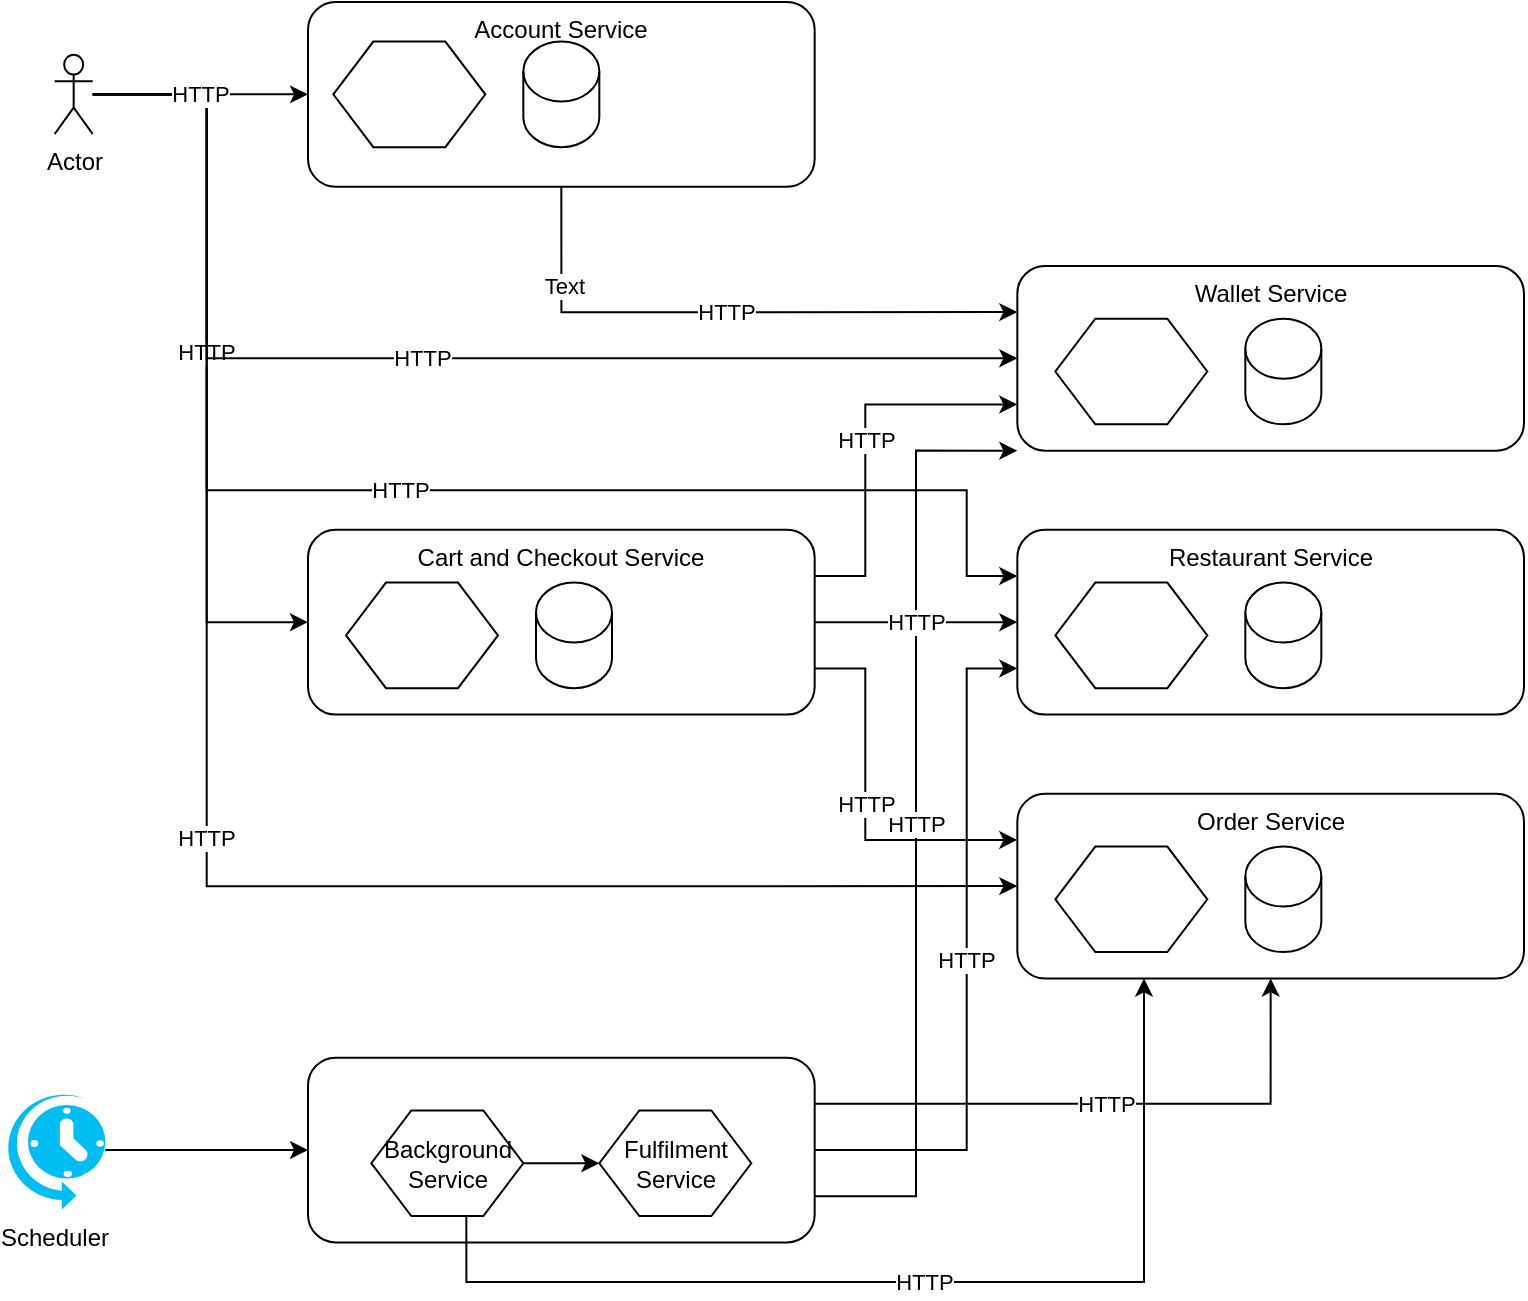 <mxfile version="15.2.9" type="github"><diagram id="o9EZWHCviOSnrWezL6qb" name="Page-1"><mxGraphModel dx="1600" dy="802" grid="1" gridSize="10" guides="1" tooltips="1" connect="1" arrows="1" fold="1" page="1" pageScale="1" pageWidth="850" pageHeight="1100" math="0" shadow="0"><root><mxCell id="0"/><mxCell id="1" parent="0"/><mxCell id="M2DYAOd6y9g3BcFOM5_C-66" value="" style="group" parent="1" vertex="1" connectable="0"><mxGeometry x="40" y="80" width="760" height="640" as="geometry"/></mxCell><mxCell id="FiKg5R4BdbLRfOR_dUQ7-11" value="Scheduler" style="verticalLabelPosition=bottom;html=1;verticalAlign=top;align=center;strokeColor=none;fillColor=#00BEF2;shape=mxgraph.azure.scheduler;pointerEvents=1;" parent="M2DYAOd6y9g3BcFOM5_C-66" vertex="1"><mxGeometry y="544.33" width="50.667" height="59.381" as="geometry"/></mxCell><mxCell id="M2DYAOd6y9g3BcFOM5_C-17" value="Actor" style="shape=umlActor;verticalLabelPosition=bottom;verticalAlign=top;html=1;outlineConnect=0;" parent="M2DYAOd6y9g3BcFOM5_C-66" vertex="1"><mxGeometry x="25.333" y="26.392" width="19" height="39.588" as="geometry"/></mxCell><mxCell id="M2DYAOd6y9g3BcFOM5_C-29" value="" style="rounded=1;whiteSpace=wrap;html=1;verticalAlign=top;" parent="M2DYAOd6y9g3BcFOM5_C-66" vertex="1"><mxGeometry x="152" y="527.835" width="253.333" height="92.371" as="geometry"/></mxCell><mxCell id="M2DYAOd6y9g3BcFOM5_C-57" style="edgeStyle=orthogonalEdgeStyle;rounded=0;orthogonalLoop=1;jettySize=auto;html=1;entryX=0;entryY=0.5;entryDx=0;entryDy=0;" parent="M2DYAOd6y9g3BcFOM5_C-66" source="FiKg5R4BdbLRfOR_dUQ7-11" target="M2DYAOd6y9g3BcFOM5_C-29" edge="1"><mxGeometry relative="1" as="geometry"><mxPoint x="152" y="705.979" as="targetPoint"/></mxGeometry></mxCell><mxCell id="M2DYAOd6y9g3BcFOM5_C-30" value="Fulfilment Service" style="shape=hexagon;perimeter=hexagonPerimeter2;whiteSpace=wrap;html=1;fixedSize=1;" parent="M2DYAOd6y9g3BcFOM5_C-66" vertex="1"><mxGeometry x="297.667" y="554.227" width="76" height="52.784" as="geometry"/></mxCell><mxCell id="M2DYAOd6y9g3BcFOM5_C-62" style="edgeStyle=orthogonalEdgeStyle;rounded=0;orthogonalLoop=1;jettySize=auto;html=1;entryX=0;entryY=0.5;entryDx=0;entryDy=0;" parent="M2DYAOd6y9g3BcFOM5_C-66" source="M2DYAOd6y9g3BcFOM5_C-55" target="M2DYAOd6y9g3BcFOM5_C-30" edge="1"><mxGeometry relative="1" as="geometry"/></mxCell><mxCell id="M2DYAOd6y9g3BcFOM5_C-55" value="Background Service" style="shape=hexagon;perimeter=hexagonPerimeter2;whiteSpace=wrap;html=1;fixedSize=1;" parent="M2DYAOd6y9g3BcFOM5_C-66" vertex="1"><mxGeometry x="183.667" y="554.227" width="76" height="52.784" as="geometry"/></mxCell><mxCell id="M2DYAOd6y9g3BcFOM5_C-11" value="Cart and Checkout Service" style="rounded=1;whiteSpace=wrap;html=1;verticalAlign=top;" parent="M2DYAOd6y9g3BcFOM5_C-66" vertex="1"><mxGeometry x="152" y="263.918" width="253.333" height="92.371" as="geometry"/></mxCell><mxCell id="M2DYAOd6y9g3BcFOM5_C-41" value="HTTP" style="edgeStyle=orthogonalEdgeStyle;rounded=0;orthogonalLoop=1;jettySize=auto;html=1;entryX=0;entryY=0.5;entryDx=0;entryDy=0;" parent="M2DYAOd6y9g3BcFOM5_C-66" source="M2DYAOd6y9g3BcFOM5_C-17" target="M2DYAOd6y9g3BcFOM5_C-11" edge="1"><mxGeometry relative="1" as="geometry"><Array as="points"><mxPoint x="101.333" y="46.186"/><mxPoint x="101.333" y="310.103"/></Array></mxGeometry></mxCell><mxCell id="M2DYAOd6y9g3BcFOM5_C-12" value="" style="shape=hexagon;perimeter=hexagonPerimeter2;whiteSpace=wrap;html=1;fixedSize=1;" parent="M2DYAOd6y9g3BcFOM5_C-66" vertex="1"><mxGeometry x="171" y="290.309" width="76" height="52.784" as="geometry"/></mxCell><mxCell id="M2DYAOd6y9g3BcFOM5_C-13" value="" style="shape=cylinder3;whiteSpace=wrap;html=1;boundedLbl=1;backgroundOutline=1;size=15;" parent="M2DYAOd6y9g3BcFOM5_C-66" vertex="1"><mxGeometry x="266" y="290.309" width="38" height="52.784" as="geometry"/></mxCell><mxCell id="6qirfYRovLReiSWvF6zd-9" value="Wallet Service" style="rounded=1;whiteSpace=wrap;html=1;verticalAlign=top;" parent="M2DYAOd6y9g3BcFOM5_C-66" vertex="1"><mxGeometry x="506.667" y="131.959" width="253.333" height="92.371" as="geometry"/></mxCell><mxCell id="M2DYAOd6y9g3BcFOM5_C-22" value="HTTP" style="edgeStyle=orthogonalEdgeStyle;rounded=0;orthogonalLoop=1;jettySize=auto;html=1;entryX=0;entryY=0.5;entryDx=0;entryDy=0;" parent="M2DYAOd6y9g3BcFOM5_C-66" source="M2DYAOd6y9g3BcFOM5_C-17" target="6qirfYRovLReiSWvF6zd-9" edge="1"><mxGeometry relative="1" as="geometry"><Array as="points"><mxPoint x="101.333" y="46.186"/><mxPoint x="101.333" y="178.144"/></Array></mxGeometry></mxCell><mxCell id="M2DYAOd6y9g3BcFOM5_C-37" value="HTTP" style="edgeStyle=orthogonalEdgeStyle;rounded=0;orthogonalLoop=1;jettySize=auto;html=1;entryX=0;entryY=1;entryDx=0;entryDy=0;exitX=1;exitY=0.75;exitDx=0;exitDy=0;" parent="M2DYAOd6y9g3BcFOM5_C-66" source="M2DYAOd6y9g3BcFOM5_C-29" target="6qirfYRovLReiSWvF6zd-9" edge="1"><mxGeometry relative="1" as="geometry"><Array as="points"><mxPoint x="456" y="597.113"/><mxPoint x="456" y="224.33"/></Array></mxGeometry></mxCell><mxCell id="M2DYAOd6y9g3BcFOM5_C-26" value="HTTP" style="edgeStyle=orthogonalEdgeStyle;rounded=0;orthogonalLoop=1;jettySize=auto;html=1;exitX=1;exitY=0.25;exitDx=0;exitDy=0;entryX=0;entryY=0.75;entryDx=0;entryDy=0;" parent="M2DYAOd6y9g3BcFOM5_C-66" source="M2DYAOd6y9g3BcFOM5_C-11" target="6qirfYRovLReiSWvF6zd-9" edge="1"><mxGeometry relative="1" as="geometry"><Array as="points"><mxPoint x="430.667" y="287.01"/><mxPoint x="430.667" y="201.237"/></Array></mxGeometry></mxCell><mxCell id="ZmPZc7sQwklku9oBvA5O-7" value="" style="shape=hexagon;perimeter=hexagonPerimeter2;whiteSpace=wrap;html=1;fixedSize=1;" parent="M2DYAOd6y9g3BcFOM5_C-66" vertex="1"><mxGeometry x="525.667" y="158.351" width="76" height="52.784" as="geometry"/></mxCell><mxCell id="ZmPZc7sQwklku9oBvA5O-8" value="" style="shape=cylinder3;whiteSpace=wrap;html=1;boundedLbl=1;backgroundOutline=1;size=15;" parent="M2DYAOd6y9g3BcFOM5_C-66" vertex="1"><mxGeometry x="620.667" y="158.351" width="38" height="52.784" as="geometry"/></mxCell><mxCell id="M2DYAOd6y9g3BcFOM5_C-3" value="Restaurant Service" style="rounded=1;whiteSpace=wrap;html=1;verticalAlign=top;" parent="M2DYAOd6y9g3BcFOM5_C-66" vertex="1"><mxGeometry x="506.667" y="263.918" width="253.333" height="92.371" as="geometry"/></mxCell><mxCell id="M2DYAOd6y9g3BcFOM5_C-39" value="HTTP" style="edgeStyle=orthogonalEdgeStyle;rounded=0;orthogonalLoop=1;jettySize=auto;html=1;entryX=0;entryY=0.25;entryDx=0;entryDy=0;" parent="M2DYAOd6y9g3BcFOM5_C-66" source="M2DYAOd6y9g3BcFOM5_C-17" target="M2DYAOd6y9g3BcFOM5_C-3" edge="1"><mxGeometry relative="1" as="geometry"><Array as="points"><mxPoint x="101.333" y="46.186"/><mxPoint x="101.333" y="244.124"/><mxPoint x="481.333" y="244.124"/><mxPoint x="481.333" y="287.01"/></Array></mxGeometry></mxCell><mxCell id="M2DYAOd6y9g3BcFOM5_C-52" value="HTTP" style="edgeStyle=orthogonalEdgeStyle;rounded=0;orthogonalLoop=1;jettySize=auto;html=1;entryX=0;entryY=0.75;entryDx=0;entryDy=0;" parent="M2DYAOd6y9g3BcFOM5_C-66" source="M2DYAOd6y9g3BcFOM5_C-29" target="M2DYAOd6y9g3BcFOM5_C-3" edge="1"><mxGeometry relative="1" as="geometry"><Array as="points"><mxPoint x="481.333" y="574.021"/><mxPoint x="481.333" y="333.196"/></Array></mxGeometry></mxCell><mxCell id="M2DYAOd6y9g3BcFOM5_C-27" value="HTTP" style="edgeStyle=orthogonalEdgeStyle;rounded=0;orthogonalLoop=1;jettySize=auto;html=1;exitX=1;exitY=0.5;exitDx=0;exitDy=0;entryX=0;entryY=0.5;entryDx=0;entryDy=0;" parent="M2DYAOd6y9g3BcFOM5_C-66" source="M2DYAOd6y9g3BcFOM5_C-11" target="M2DYAOd6y9g3BcFOM5_C-3" edge="1"><mxGeometry relative="1" as="geometry"><Array as="points"><mxPoint x="449.667" y="310.103"/><mxPoint x="449.667" y="310.103"/></Array></mxGeometry></mxCell><mxCell id="M2DYAOd6y9g3BcFOM5_C-4" value="" style="shape=hexagon;perimeter=hexagonPerimeter2;whiteSpace=wrap;html=1;fixedSize=1;" parent="M2DYAOd6y9g3BcFOM5_C-66" vertex="1"><mxGeometry x="525.667" y="290.309" width="76" height="52.784" as="geometry"/></mxCell><mxCell id="M2DYAOd6y9g3BcFOM5_C-5" value="" style="shape=cylinder3;whiteSpace=wrap;html=1;boundedLbl=1;backgroundOutline=1;size=15;" parent="M2DYAOd6y9g3BcFOM5_C-66" vertex="1"><mxGeometry x="620.667" y="290.309" width="38" height="52.784" as="geometry"/></mxCell><mxCell id="M2DYAOd6y9g3BcFOM5_C-43" value="Order Service" style="rounded=1;whiteSpace=wrap;html=1;verticalAlign=top;" parent="M2DYAOd6y9g3BcFOM5_C-66" vertex="1"><mxGeometry x="506.667" y="395.876" width="253.333" height="92.371" as="geometry"/></mxCell><mxCell id="M2DYAOd6y9g3BcFOM5_C-49" value="HTTP" style="edgeStyle=orthogonalEdgeStyle;rounded=0;orthogonalLoop=1;jettySize=auto;html=1;entryX=0;entryY=0.5;entryDx=0;entryDy=0;" parent="M2DYAOd6y9g3BcFOM5_C-66" source="M2DYAOd6y9g3BcFOM5_C-17" target="M2DYAOd6y9g3BcFOM5_C-43" edge="1"><mxGeometry relative="1" as="geometry"><Array as="points"><mxPoint x="101.333" y="46.186"/><mxPoint x="101.333" y="442.062"/></Array></mxGeometry></mxCell><mxCell id="M2DYAOd6y9g3BcFOM5_C-47" value="HTTP" style="edgeStyle=orthogonalEdgeStyle;rounded=0;orthogonalLoop=1;jettySize=auto;html=1;entryX=0.5;entryY=1;entryDx=0;entryDy=0;exitX=1;exitY=0.25;exitDx=0;exitDy=0;" parent="M2DYAOd6y9g3BcFOM5_C-66" source="M2DYAOd6y9g3BcFOM5_C-29" target="M2DYAOd6y9g3BcFOM5_C-43" edge="1"><mxGeometry relative="1" as="geometry"/></mxCell><mxCell id="M2DYAOd6y9g3BcFOM5_C-63" value="HTTP" style="edgeStyle=orthogonalEdgeStyle;rounded=0;orthogonalLoop=1;jettySize=auto;html=1;exitX=0.625;exitY=1;exitDx=0;exitDy=0;entryX=0.25;entryY=1;entryDx=0;entryDy=0;" parent="M2DYAOd6y9g3BcFOM5_C-66" source="M2DYAOd6y9g3BcFOM5_C-55" target="M2DYAOd6y9g3BcFOM5_C-43" edge="1"><mxGeometry relative="1" as="geometry"><Array as="points"><mxPoint x="231.167" y="640"/><mxPoint x="570" y="640"/></Array></mxGeometry></mxCell><mxCell id="M2DYAOd6y9g3BcFOM5_C-51" value="HTTP" style="edgeStyle=orthogonalEdgeStyle;rounded=0;orthogonalLoop=1;jettySize=auto;html=1;exitX=1;exitY=0.75;exitDx=0;exitDy=0;entryX=0;entryY=0.25;entryDx=0;entryDy=0;" parent="M2DYAOd6y9g3BcFOM5_C-66" source="M2DYAOd6y9g3BcFOM5_C-11" target="M2DYAOd6y9g3BcFOM5_C-43" edge="1"><mxGeometry relative="1" as="geometry"><Array as="points"><mxPoint x="430.667" y="333.196"/><mxPoint x="430.667" y="418.969"/></Array></mxGeometry></mxCell><mxCell id="M2DYAOd6y9g3BcFOM5_C-44" value="" style="shape=hexagon;perimeter=hexagonPerimeter2;whiteSpace=wrap;html=1;fixedSize=1;" parent="M2DYAOd6y9g3BcFOM5_C-66" vertex="1"><mxGeometry x="525.667" y="422.268" width="76" height="52.784" as="geometry"/></mxCell><mxCell id="M2DYAOd6y9g3BcFOM5_C-45" value="" style="shape=cylinder3;whiteSpace=wrap;html=1;boundedLbl=1;backgroundOutline=1;size=15;" parent="M2DYAOd6y9g3BcFOM5_C-66" vertex="1"><mxGeometry x="620.667" y="422.268" width="38" height="52.784" as="geometry"/></mxCell><mxCell id="M2DYAOd6y9g3BcFOM5_C-65" value="" style="group" parent="M2DYAOd6y9g3BcFOM5_C-66" vertex="1" connectable="0"><mxGeometry x="152" width="253.333" height="92.371" as="geometry"/></mxCell><mxCell id="6qirfYRovLReiSWvF6zd-8" value="Account Service" style="rounded=1;whiteSpace=wrap;html=1;verticalAlign=top;" parent="M2DYAOd6y9g3BcFOM5_C-65" vertex="1"><mxGeometry width="253.333" height="92.371" as="geometry"/></mxCell><mxCell id="ZmPZc7sQwklku9oBvA5O-1" value="" style="shape=hexagon;perimeter=hexagonPerimeter2;whiteSpace=wrap;html=1;fixedSize=1;" parent="M2DYAOd6y9g3BcFOM5_C-65" vertex="1"><mxGeometry x="12.667" y="19.794" width="76" height="52.784" as="geometry"/></mxCell><mxCell id="ZmPZc7sQwklku9oBvA5O-2" value="" style="shape=cylinder3;whiteSpace=wrap;html=1;boundedLbl=1;backgroundOutline=1;size=15;" parent="M2DYAOd6y9g3BcFOM5_C-65" vertex="1"><mxGeometry x="107.667" y="19.794" width="38" height="52.784" as="geometry"/></mxCell><mxCell id="M2DYAOd6y9g3BcFOM5_C-21" value="HTTP" style="edgeStyle=orthogonalEdgeStyle;rounded=0;orthogonalLoop=1;jettySize=auto;html=1;entryX=0;entryY=0.5;entryDx=0;entryDy=0;" parent="M2DYAOd6y9g3BcFOM5_C-66" source="M2DYAOd6y9g3BcFOM5_C-17" target="6qirfYRovLReiSWvF6zd-8" edge="1"><mxGeometry relative="1" as="geometry"/></mxCell><mxCell id="M2DYAOd6y9g3BcFOM5_C-16" value="HTTP" style="edgeStyle=orthogonalEdgeStyle;rounded=0;orthogonalLoop=1;jettySize=auto;html=1;exitX=0.5;exitY=1;exitDx=0;exitDy=0;entryX=0;entryY=0.25;entryDx=0;entryDy=0;" parent="M2DYAOd6y9g3BcFOM5_C-66" source="6qirfYRovLReiSWvF6zd-8" target="6qirfYRovLReiSWvF6zd-9" edge="1"><mxGeometry relative="1" as="geometry"><Array as="points"><mxPoint x="278.667" y="155.052"/></Array></mxGeometry></mxCell><mxCell id="M2DYAOd6y9g3BcFOM5_C-64" value="Text" style="edgeLabel;html=1;align=center;verticalAlign=middle;resizable=0;points=[];" parent="M2DYAOd6y9g3BcFOM5_C-16" vertex="1" connectable="0"><mxGeometry x="-0.651" y="1" relative="1" as="geometry"><mxPoint y="-1" as="offset"/></mxGeometry></mxCell></root></mxGraphModel></diagram></mxfile>